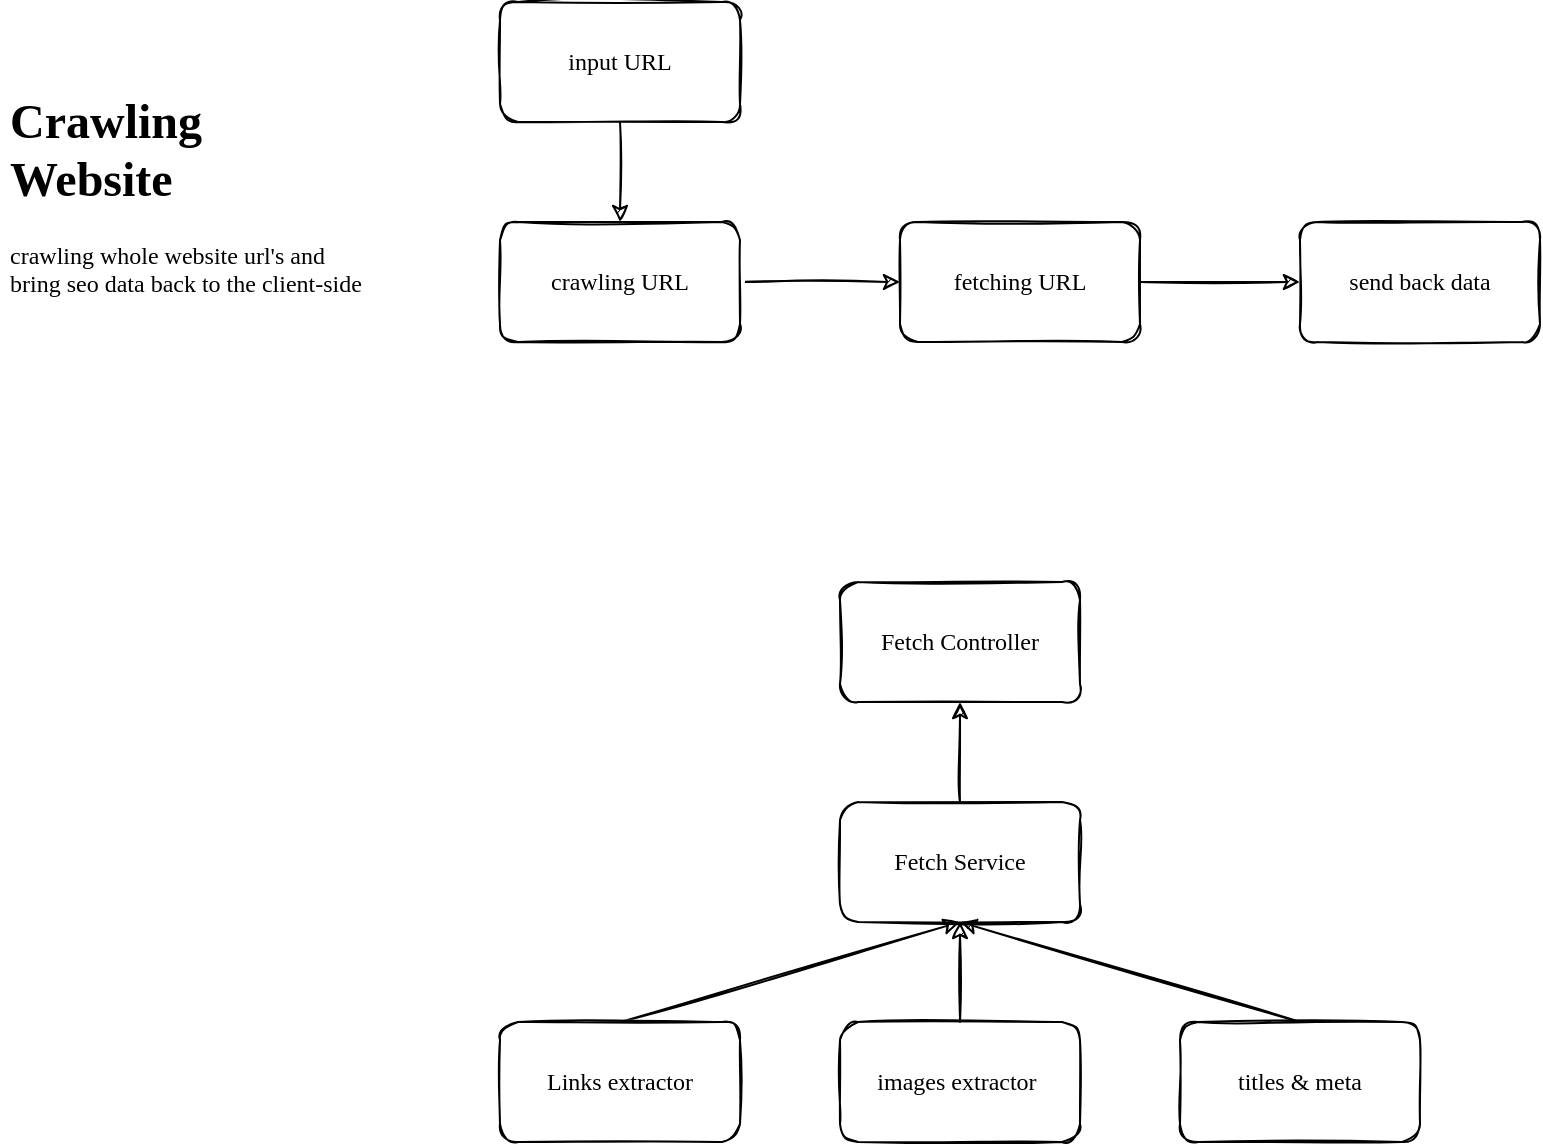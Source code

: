 <mxfile>
    <diagram id="4b8lJ26gL0huavGHS4W4" name="Page-1">
        <mxGraphModel dx="1584" dy="434" grid="1" gridSize="10" guides="1" tooltips="1" connect="1" arrows="1" fold="1" page="1" pageScale="1" pageWidth="850" pageHeight="1100" math="0" shadow="0">
            <root>
                <mxCell id="0"/>
                <mxCell id="1" parent="0"/>
                <mxCell id="6" style="edgeStyle=none;html=1;exitX=0.5;exitY=1;exitDx=0;exitDy=0;entryX=0.5;entryY=0;entryDx=0;entryDy=0;fontFamily=Comic Sans MS;sketch=1;" parent="1" source="2" target="3" edge="1">
                    <mxGeometry relative="1" as="geometry"/>
                </mxCell>
                <mxCell id="2" value="input URL" style="rounded=1;whiteSpace=wrap;html=1;fontFamily=Comic Sans MS;sketch=1;" parent="1" vertex="1">
                    <mxGeometry x="160" y="90" width="120" height="60" as="geometry"/>
                </mxCell>
                <mxCell id="7" style="edgeStyle=none;html=1;exitX=1;exitY=0.5;exitDx=0;exitDy=0;entryX=0;entryY=0.5;entryDx=0;entryDy=0;fontFamily=Comic Sans MS;sketch=1;" parent="1" source="3" target="4" edge="1">
                    <mxGeometry relative="1" as="geometry"/>
                </mxCell>
                <mxCell id="3" value="crawling URL" style="rounded=1;whiteSpace=wrap;html=1;fontFamily=Comic Sans MS;sketch=1;" parent="1" vertex="1">
                    <mxGeometry x="160" y="200" width="120" height="60" as="geometry"/>
                </mxCell>
                <mxCell id="8" style="edgeStyle=none;html=1;exitX=1;exitY=0.5;exitDx=0;exitDy=0;entryX=0;entryY=0.5;entryDx=0;entryDy=0;fontFamily=Comic Sans MS;sketch=1;" parent="1" source="4" target="5" edge="1">
                    <mxGeometry relative="1" as="geometry"/>
                </mxCell>
                <mxCell id="4" value="fetching URL" style="rounded=1;whiteSpace=wrap;html=1;fontFamily=Comic Sans MS;sketch=1;" parent="1" vertex="1">
                    <mxGeometry x="360" y="200" width="120" height="60" as="geometry"/>
                </mxCell>
                <mxCell id="5" value="send back data" style="rounded=1;whiteSpace=wrap;html=1;fontFamily=Comic Sans MS;sketch=1;" parent="1" vertex="1">
                    <mxGeometry x="560" y="200" width="120" height="60" as="geometry"/>
                </mxCell>
                <mxCell id="10" value="&lt;h1&gt;Crawling Website&lt;/h1&gt;&lt;p&gt;crawling whole website url's and bring seo data back to the client-side&lt;/p&gt;" style="text;html=1;strokeColor=none;fillColor=none;spacing=5;spacingTop=-20;whiteSpace=wrap;overflow=hidden;rounded=0;fontFamily=Comic Sans MS;sketch=1;" parent="1" vertex="1">
                    <mxGeometry x="-90" y="130" width="190" height="120" as="geometry"/>
                </mxCell>
                <mxCell id="11" value="Fetch Controller" style="rounded=1;whiteSpace=wrap;html=1;fontFamily=Comic Sans MS;sketch=1;" vertex="1" parent="1">
                    <mxGeometry x="330" y="380" width="120" height="60" as="geometry"/>
                </mxCell>
                <mxCell id="16" style="edgeStyle=none;html=1;exitX=0.5;exitY=0;exitDx=0;exitDy=0;entryX=0.5;entryY=1;entryDx=0;entryDy=0;fontFamily=Comic Sans MS;sketch=1;" edge="1" parent="1" source="12" target="11">
                    <mxGeometry relative="1" as="geometry"/>
                </mxCell>
                <mxCell id="12" value="Fetch Service" style="rounded=1;whiteSpace=wrap;html=1;fontFamily=Comic Sans MS;sketch=1;" vertex="1" parent="1">
                    <mxGeometry x="330" y="490" width="120" height="60" as="geometry"/>
                </mxCell>
                <mxCell id="19" style="edgeStyle=none;html=1;exitX=0.5;exitY=0;exitDx=0;exitDy=0;entryX=0.5;entryY=1;entryDx=0;entryDy=0;fontFamily=Comic Sans MS;sketch=1;" edge="1" parent="1" source="13" target="12">
                    <mxGeometry relative="1" as="geometry"/>
                </mxCell>
                <mxCell id="13" value="Links extractor" style="rounded=1;whiteSpace=wrap;html=1;fontFamily=Comic Sans MS;sketch=1;" vertex="1" parent="1">
                    <mxGeometry x="160" y="600" width="120" height="60" as="geometry"/>
                </mxCell>
                <mxCell id="18" style="edgeStyle=none;html=1;exitX=0.5;exitY=0;exitDx=0;exitDy=0;entryX=0.5;entryY=1;entryDx=0;entryDy=0;fontFamily=Comic Sans MS;sketch=1;" edge="1" parent="1" source="14" target="12">
                    <mxGeometry relative="1" as="geometry"/>
                </mxCell>
                <mxCell id="14" value="images extractor&amp;nbsp;" style="rounded=1;whiteSpace=wrap;html=1;fontFamily=Comic Sans MS;sketch=1;" vertex="1" parent="1">
                    <mxGeometry x="330" y="600" width="120" height="60" as="geometry"/>
                </mxCell>
                <mxCell id="17" style="edgeStyle=none;html=1;exitX=0.5;exitY=0;exitDx=0;exitDy=0;entryX=0.5;entryY=1;entryDx=0;entryDy=0;fontFamily=Comic Sans MS;sketch=1;" edge="1" parent="1" source="15" target="12">
                    <mxGeometry relative="1" as="geometry"/>
                </mxCell>
                <mxCell id="15" value="titles &amp;amp; meta" style="rounded=1;whiteSpace=wrap;html=1;fontFamily=Comic Sans MS;sketch=1;" vertex="1" parent="1">
                    <mxGeometry x="500" y="600" width="120" height="60" as="geometry"/>
                </mxCell>
            </root>
        </mxGraphModel>
    </diagram>
</mxfile>